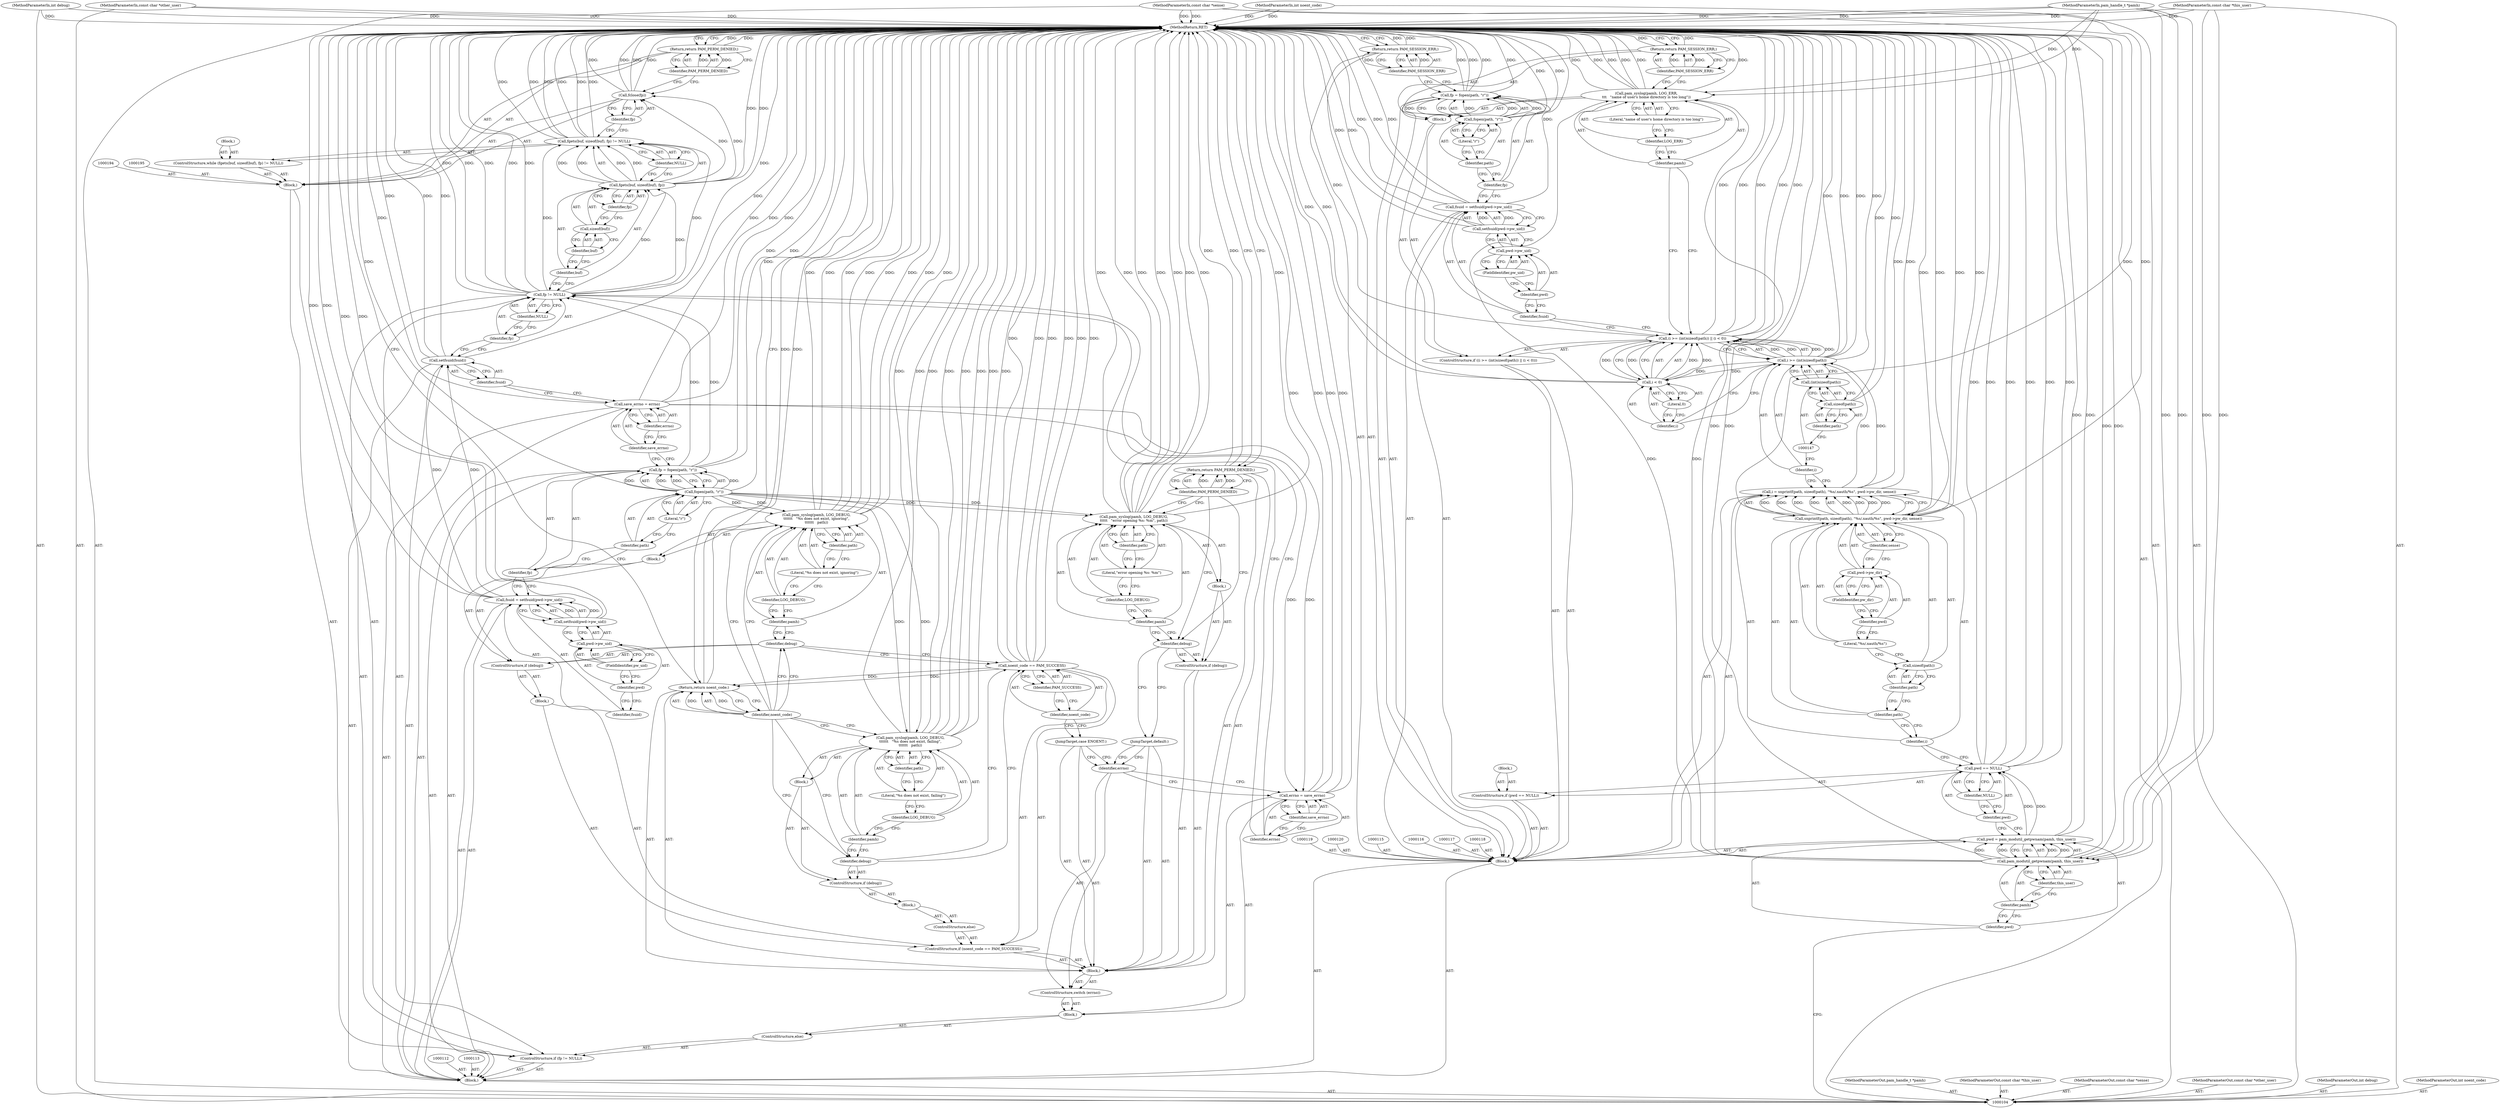 digraph "1_altlinux_ffe7058c70253d574b1963c7c93002bd410fddc9" {
"1000254" [label="(MethodReturn,RET)"];
"1000105" [label="(MethodParameterIn,pam_handle_t *pamh)"];
"1000350" [label="(MethodParameterOut,pam_handle_t *pamh)"];
"1000114" [label="(Block,)"];
"1000123" [label="(Call,pam_modutil_getpwnam(pamh, this_user))"];
"1000124" [label="(Identifier,pamh)"];
"1000125" [label="(Identifier,this_user)"];
"1000121" [label="(Call,pwd = pam_modutil_getpwnam(pamh, this_user))"];
"1000122" [label="(Identifier,pwd)"];
"1000127" [label="(Call,pwd == NULL)"];
"1000128" [label="(Identifier,pwd)"];
"1000129" [label="(Identifier,NULL)"];
"1000130" [label="(Block,)"];
"1000126" [label="(ControlStructure,if (pwd == NULL))"];
"1000131" [label="(Call,i = snprintf(path, sizeof(path), \"%s/.xauth/%s\", pwd->pw_dir, sense))"];
"1000132" [label="(Identifier,i)"];
"1000134" [label="(Identifier,path)"];
"1000135" [label="(Call,sizeof(path))"];
"1000136" [label="(Identifier,path)"];
"1000137" [label="(Literal,\"%s/.xauth/%s\")"];
"1000133" [label="(Call,snprintf(path, sizeof(path), \"%s/.xauth/%s\", pwd->pw_dir, sense))"];
"1000138" [label="(Call,pwd->pw_dir)"];
"1000139" [label="(Identifier,pwd)"];
"1000140" [label="(FieldIdentifier,pw_dir)"];
"1000141" [label="(Identifier,sense)"];
"1000142" [label="(ControlStructure,if ((i >= (int)sizeof(path)) || (i < 0)))"];
"1000146" [label="(Call,(int)sizeof(path))"];
"1000148" [label="(Call,sizeof(path))"];
"1000149" [label="(Identifier,path)"];
"1000150" [label="(Call,i < 0)"];
"1000151" [label="(Identifier,i)"];
"1000152" [label="(Literal,0)"];
"1000153" [label="(Block,)"];
"1000143" [label="(Call,(i >= (int)sizeof(path)) || (i < 0))"];
"1000144" [label="(Call,i >= (int)sizeof(path))"];
"1000145" [label="(Identifier,i)"];
"1000107" [label="(MethodParameterIn,const char *this_user)"];
"1000352" [label="(MethodParameterOut,const char *this_user)"];
"1000106" [label="(MethodParameterIn,const char *sense)"];
"1000351" [label="(MethodParameterOut,const char *sense)"];
"1000108" [label="(MethodParameterIn,const char *other_user)"];
"1000353" [label="(MethodParameterOut,const char *other_user)"];
"1000155" [label="(Identifier,pamh)"];
"1000156" [label="(Identifier,LOG_ERR)"];
"1000154" [label="(Call,pam_syslog(pamh, LOG_ERR,\n\t\t\t   \"name of user's home directory is too long\"))"];
"1000157" [label="(Literal,\"name of user's home directory is too long\")"];
"1000158" [label="(Return,return PAM_SESSION_ERR;)"];
"1000159" [label="(Identifier,PAM_SESSION_ERR)"];
"1000160" [label="(Call,fsuid = setfsuid(pwd->pw_uid))"];
"1000161" [label="(Identifier,fsuid)"];
"1000163" [label="(Call,pwd->pw_uid)"];
"1000164" [label="(Identifier,pwd)"];
"1000165" [label="(FieldIdentifier,pw_uid)"];
"1000162" [label="(Call,setfsuid(pwd->pw_uid))"];
"1000166" [label="(Call,fp = fopen(path, \"r\"))"];
"1000167" [label="(Identifier,fp)"];
"1000169" [label="(Identifier,path)"];
"1000170" [label="(Literal,\"r\")"];
"1000168" [label="(Call,fopen(path, \"r\"))"];
"1000171" [label="(Return,return PAM_SESSION_ERR;)"];
"1000172" [label="(Identifier,PAM_SESSION_ERR)"];
"1000175" [label="(Call,setfsuid(pwd->pw_uid))"];
"1000176" [label="(Call,pwd->pw_uid)"];
"1000177" [label="(Identifier,pwd)"];
"1000178" [label="(FieldIdentifier,pw_uid)"];
"1000173" [label="(Call,fsuid = setfsuid(pwd->pw_uid))"];
"1000174" [label="(Identifier,fsuid)"];
"1000181" [label="(Call,fopen(path, \"r\"))"];
"1000182" [label="(Identifier,path)"];
"1000183" [label="(Literal,\"r\")"];
"1000179" [label="(Call,fp = fopen(path, \"r\"))"];
"1000180" [label="(Identifier,fp)"];
"1000110" [label="(MethodParameterIn,int debug)"];
"1000355" [label="(MethodParameterOut,int debug)"];
"1000109" [label="(MethodParameterIn,int noent_code)"];
"1000354" [label="(MethodParameterOut,int noent_code)"];
"1000186" [label="(Identifier,errno)"];
"1000184" [label="(Call,save_errno = errno)"];
"1000185" [label="(Identifier,save_errno)"];
"1000188" [label="(Identifier,fsuid)"];
"1000187" [label="(Call,setfsuid(fsuid))"];
"1000190" [label="(Call,fp != NULL)"];
"1000191" [label="(Identifier,fp)"];
"1000192" [label="(Identifier,NULL)"];
"1000189" [label="(ControlStructure,if (fp != NULL))"];
"1000193" [label="(Block,)"];
"1000196" [label="(ControlStructure,while (fgets(buf, sizeof(buf), fp) != NULL))"];
"1000197" [label="(Call,fgets(buf, sizeof(buf), fp) != NULL)"];
"1000198" [label="(Call,fgets(buf, sizeof(buf), fp))"];
"1000199" [label="(Identifier,buf)"];
"1000200" [label="(Call,sizeof(buf))"];
"1000201" [label="(Identifier,buf)"];
"1000202" [label="(Identifier,fp)"];
"1000203" [label="(Identifier,NULL)"];
"1000204" [label="(Block,)"];
"1000205" [label="(Call,fclose(fp))"];
"1000206" [label="(Identifier,fp)"];
"1000207" [label="(Return,return PAM_PERM_DENIED;)"];
"1000208" [label="(Identifier,PAM_PERM_DENIED)"];
"1000111" [label="(Block,)"];
"1000209" [label="(ControlStructure,else)"];
"1000210" [label="(Block,)"];
"1000213" [label="(Identifier,save_errno)"];
"1000211" [label="(Call,errno = save_errno)"];
"1000212" [label="(Identifier,errno)"];
"1000215" [label="(Identifier,errno)"];
"1000216" [label="(Block,)"];
"1000214" [label="(ControlStructure,switch (errno))"];
"1000217" [label="(JumpTarget,case ENOENT:)"];
"1000221" [label="(Identifier,PAM_SUCCESS)"];
"1000218" [label="(ControlStructure,if (noent_code == PAM_SUCCESS))"];
"1000222" [label="(Block,)"];
"1000219" [label="(Call,noent_code == PAM_SUCCESS)"];
"1000220" [label="(Identifier,noent_code)"];
"1000225" [label="(Block,)"];
"1000223" [label="(ControlStructure,if (debug))"];
"1000224" [label="(Identifier,debug)"];
"1000227" [label="(Identifier,pamh)"];
"1000228" [label="(Identifier,LOG_DEBUG)"];
"1000226" [label="(Call,pam_syslog(pamh, LOG_DEBUG,\n\t\t\t\t\t\t   \"%s does not exist, ignoring\",\n\t\t\t\t\t\t   path))"];
"1000229" [label="(Literal,\"%s does not exist, ignoring\")"];
"1000230" [label="(Identifier,path)"];
"1000232" [label="(Block,)"];
"1000231" [label="(ControlStructure,else)"];
"1000235" [label="(Block,)"];
"1000233" [label="(ControlStructure,if (debug))"];
"1000234" [label="(Identifier,debug)"];
"1000237" [label="(Identifier,pamh)"];
"1000238" [label="(Identifier,LOG_DEBUG)"];
"1000236" [label="(Call,pam_syslog(pamh, LOG_DEBUG,\n\t\t\t\t\t\t   \"%s does not exist, failing\",\n\t\t\t\t\t\t   path))"];
"1000239" [label="(Literal,\"%s does not exist, failing\")"];
"1000240" [label="(Identifier,path)"];
"1000242" [label="(Identifier,noent_code)"];
"1000241" [label="(Return,return noent_code;)"];
"1000243" [label="(JumpTarget,default:)"];
"1000246" [label="(Block,)"];
"1000244" [label="(ControlStructure,if (debug))"];
"1000245" [label="(Identifier,debug)"];
"1000248" [label="(Identifier,pamh)"];
"1000249" [label="(Identifier,LOG_DEBUG)"];
"1000247" [label="(Call,pam_syslog(pamh, LOG_DEBUG,\n\t\t\t\t\t   \"error opening %s: %m\", path))"];
"1000251" [label="(Identifier,path)"];
"1000250" [label="(Literal,\"error opening %s: %m\")"];
"1000253" [label="(Identifier,PAM_PERM_DENIED)"];
"1000252" [label="(Return,return PAM_PERM_DENIED;)"];
"1000254" -> "1000104"  [label="AST: "];
"1000254" -> "1000158"  [label="CFG: "];
"1000254" -> "1000171"  [label="CFG: "];
"1000254" -> "1000207"  [label="CFG: "];
"1000254" -> "1000241"  [label="CFG: "];
"1000254" -> "1000252"  [label="CFG: "];
"1000187" -> "1000254"  [label="DDG: "];
"1000187" -> "1000254"  [label="DDG: "];
"1000184" -> "1000254"  [label="DDG: "];
"1000184" -> "1000254"  [label="DDG: "];
"1000179" -> "1000254"  [label="DDG: "];
"1000127" -> "1000254"  [label="DDG: "];
"1000127" -> "1000254"  [label="DDG: "];
"1000127" -> "1000254"  [label="DDG: "];
"1000131" -> "1000254"  [label="DDG: "];
"1000143" -> "1000254"  [label="DDG: "];
"1000143" -> "1000254"  [label="DDG: "];
"1000143" -> "1000254"  [label="DDG: "];
"1000205" -> "1000254"  [label="DDG: "];
"1000205" -> "1000254"  [label="DDG: "];
"1000181" -> "1000254"  [label="DDG: "];
"1000247" -> "1000254"  [label="DDG: "];
"1000247" -> "1000254"  [label="DDG: "];
"1000247" -> "1000254"  [label="DDG: "];
"1000247" -> "1000254"  [label="DDG: "];
"1000166" -> "1000254"  [label="DDG: "];
"1000166" -> "1000254"  [label="DDG: "];
"1000219" -> "1000254"  [label="DDG: "];
"1000219" -> "1000254"  [label="DDG: "];
"1000219" -> "1000254"  [label="DDG: "];
"1000123" -> "1000254"  [label="DDG: "];
"1000123" -> "1000254"  [label="DDG: "];
"1000226" -> "1000254"  [label="DDG: "];
"1000226" -> "1000254"  [label="DDG: "];
"1000226" -> "1000254"  [label="DDG: "];
"1000226" -> "1000254"  [label="DDG: "];
"1000108" -> "1000254"  [label="DDG: "];
"1000236" -> "1000254"  [label="DDG: "];
"1000236" -> "1000254"  [label="DDG: "];
"1000236" -> "1000254"  [label="DDG: "];
"1000236" -> "1000254"  [label="DDG: "];
"1000107" -> "1000254"  [label="DDG: "];
"1000150" -> "1000254"  [label="DDG: "];
"1000168" -> "1000254"  [label="DDG: "];
"1000190" -> "1000254"  [label="DDG: "];
"1000190" -> "1000254"  [label="DDG: "];
"1000190" -> "1000254"  [label="DDG: "];
"1000105" -> "1000254"  [label="DDG: "];
"1000121" -> "1000254"  [label="DDG: "];
"1000133" -> "1000254"  [label="DDG: "];
"1000133" -> "1000254"  [label="DDG: "];
"1000154" -> "1000254"  [label="DDG: "];
"1000154" -> "1000254"  [label="DDG: "];
"1000154" -> "1000254"  [label="DDG: "];
"1000197" -> "1000254"  [label="DDG: "];
"1000197" -> "1000254"  [label="DDG: "];
"1000197" -> "1000254"  [label="DDG: "];
"1000148" -> "1000254"  [label="DDG: "];
"1000175" -> "1000254"  [label="DDG: "];
"1000211" -> "1000254"  [label="DDG: "];
"1000211" -> "1000254"  [label="DDG: "];
"1000198" -> "1000254"  [label="DDG: "];
"1000110" -> "1000254"  [label="DDG: "];
"1000144" -> "1000254"  [label="DDG: "];
"1000144" -> "1000254"  [label="DDG: "];
"1000162" -> "1000254"  [label="DDG: "];
"1000160" -> "1000254"  [label="DDG: "];
"1000160" -> "1000254"  [label="DDG: "];
"1000106" -> "1000254"  [label="DDG: "];
"1000173" -> "1000254"  [label="DDG: "];
"1000109" -> "1000254"  [label="DDG: "];
"1000252" -> "1000254"  [label="DDG: "];
"1000241" -> "1000254"  [label="DDG: "];
"1000158" -> "1000254"  [label="DDG: "];
"1000207" -> "1000254"  [label="DDG: "];
"1000171" -> "1000254"  [label="DDG: "];
"1000105" -> "1000104"  [label="AST: "];
"1000105" -> "1000254"  [label="DDG: "];
"1000105" -> "1000123"  [label="DDG: "];
"1000105" -> "1000154"  [label="DDG: "];
"1000350" -> "1000104"  [label="AST: "];
"1000114" -> "1000111"  [label="AST: "];
"1000115" -> "1000114"  [label="AST: "];
"1000116" -> "1000114"  [label="AST: "];
"1000117" -> "1000114"  [label="AST: "];
"1000118" -> "1000114"  [label="AST: "];
"1000119" -> "1000114"  [label="AST: "];
"1000120" -> "1000114"  [label="AST: "];
"1000121" -> "1000114"  [label="AST: "];
"1000126" -> "1000114"  [label="AST: "];
"1000131" -> "1000114"  [label="AST: "];
"1000142" -> "1000114"  [label="AST: "];
"1000160" -> "1000114"  [label="AST: "];
"1000166" -> "1000114"  [label="AST: "];
"1000171" -> "1000114"  [label="AST: "];
"1000123" -> "1000121"  [label="AST: "];
"1000123" -> "1000125"  [label="CFG: "];
"1000124" -> "1000123"  [label="AST: "];
"1000125" -> "1000123"  [label="AST: "];
"1000121" -> "1000123"  [label="CFG: "];
"1000123" -> "1000254"  [label="DDG: "];
"1000123" -> "1000254"  [label="DDG: "];
"1000123" -> "1000121"  [label="DDG: "];
"1000123" -> "1000121"  [label="DDG: "];
"1000105" -> "1000123"  [label="DDG: "];
"1000107" -> "1000123"  [label="DDG: "];
"1000123" -> "1000154"  [label="DDG: "];
"1000124" -> "1000123"  [label="AST: "];
"1000124" -> "1000122"  [label="CFG: "];
"1000125" -> "1000124"  [label="CFG: "];
"1000125" -> "1000123"  [label="AST: "];
"1000125" -> "1000124"  [label="CFG: "];
"1000123" -> "1000125"  [label="CFG: "];
"1000121" -> "1000114"  [label="AST: "];
"1000121" -> "1000123"  [label="CFG: "];
"1000122" -> "1000121"  [label="AST: "];
"1000123" -> "1000121"  [label="AST: "];
"1000128" -> "1000121"  [label="CFG: "];
"1000121" -> "1000254"  [label="DDG: "];
"1000123" -> "1000121"  [label="DDG: "];
"1000123" -> "1000121"  [label="DDG: "];
"1000121" -> "1000127"  [label="DDG: "];
"1000122" -> "1000121"  [label="AST: "];
"1000122" -> "1000104"  [label="CFG: "];
"1000124" -> "1000122"  [label="CFG: "];
"1000127" -> "1000126"  [label="AST: "];
"1000127" -> "1000129"  [label="CFG: "];
"1000128" -> "1000127"  [label="AST: "];
"1000129" -> "1000127"  [label="AST: "];
"1000132" -> "1000127"  [label="CFG: "];
"1000127" -> "1000254"  [label="DDG: "];
"1000127" -> "1000254"  [label="DDG: "];
"1000127" -> "1000254"  [label="DDG: "];
"1000121" -> "1000127"  [label="DDG: "];
"1000128" -> "1000127"  [label="AST: "];
"1000128" -> "1000121"  [label="CFG: "];
"1000129" -> "1000128"  [label="CFG: "];
"1000129" -> "1000127"  [label="AST: "];
"1000129" -> "1000128"  [label="CFG: "];
"1000127" -> "1000129"  [label="CFG: "];
"1000130" -> "1000126"  [label="AST: "];
"1000126" -> "1000114"  [label="AST: "];
"1000127" -> "1000126"  [label="AST: "];
"1000130" -> "1000126"  [label="AST: "];
"1000131" -> "1000114"  [label="AST: "];
"1000131" -> "1000133"  [label="CFG: "];
"1000132" -> "1000131"  [label="AST: "];
"1000133" -> "1000131"  [label="AST: "];
"1000145" -> "1000131"  [label="CFG: "];
"1000131" -> "1000254"  [label="DDG: "];
"1000133" -> "1000131"  [label="DDG: "];
"1000133" -> "1000131"  [label="DDG: "];
"1000133" -> "1000131"  [label="DDG: "];
"1000133" -> "1000131"  [label="DDG: "];
"1000131" -> "1000144"  [label="DDG: "];
"1000132" -> "1000131"  [label="AST: "];
"1000132" -> "1000127"  [label="CFG: "];
"1000134" -> "1000132"  [label="CFG: "];
"1000134" -> "1000133"  [label="AST: "];
"1000134" -> "1000132"  [label="CFG: "];
"1000136" -> "1000134"  [label="CFG: "];
"1000135" -> "1000133"  [label="AST: "];
"1000135" -> "1000136"  [label="CFG: "];
"1000136" -> "1000135"  [label="AST: "];
"1000137" -> "1000135"  [label="CFG: "];
"1000136" -> "1000135"  [label="AST: "];
"1000136" -> "1000134"  [label="CFG: "];
"1000135" -> "1000136"  [label="CFG: "];
"1000137" -> "1000133"  [label="AST: "];
"1000137" -> "1000135"  [label="CFG: "];
"1000139" -> "1000137"  [label="CFG: "];
"1000133" -> "1000131"  [label="AST: "];
"1000133" -> "1000141"  [label="CFG: "];
"1000134" -> "1000133"  [label="AST: "];
"1000135" -> "1000133"  [label="AST: "];
"1000137" -> "1000133"  [label="AST: "];
"1000138" -> "1000133"  [label="AST: "];
"1000141" -> "1000133"  [label="AST: "];
"1000131" -> "1000133"  [label="CFG: "];
"1000133" -> "1000254"  [label="DDG: "];
"1000133" -> "1000254"  [label="DDG: "];
"1000133" -> "1000131"  [label="DDG: "];
"1000133" -> "1000131"  [label="DDG: "];
"1000133" -> "1000131"  [label="DDG: "];
"1000133" -> "1000131"  [label="DDG: "];
"1000106" -> "1000133"  [label="DDG: "];
"1000138" -> "1000133"  [label="AST: "];
"1000138" -> "1000140"  [label="CFG: "];
"1000139" -> "1000138"  [label="AST: "];
"1000140" -> "1000138"  [label="AST: "];
"1000141" -> "1000138"  [label="CFG: "];
"1000139" -> "1000138"  [label="AST: "];
"1000139" -> "1000137"  [label="CFG: "];
"1000140" -> "1000139"  [label="CFG: "];
"1000140" -> "1000138"  [label="AST: "];
"1000140" -> "1000139"  [label="CFG: "];
"1000138" -> "1000140"  [label="CFG: "];
"1000141" -> "1000133"  [label="AST: "];
"1000141" -> "1000138"  [label="CFG: "];
"1000133" -> "1000141"  [label="CFG: "];
"1000142" -> "1000114"  [label="AST: "];
"1000143" -> "1000142"  [label="AST: "];
"1000153" -> "1000142"  [label="AST: "];
"1000146" -> "1000144"  [label="AST: "];
"1000146" -> "1000148"  [label="CFG: "];
"1000147" -> "1000146"  [label="AST: "];
"1000148" -> "1000146"  [label="AST: "];
"1000144" -> "1000146"  [label="CFG: "];
"1000148" -> "1000146"  [label="AST: "];
"1000148" -> "1000149"  [label="CFG: "];
"1000149" -> "1000148"  [label="AST: "];
"1000146" -> "1000148"  [label="CFG: "];
"1000148" -> "1000254"  [label="DDG: "];
"1000149" -> "1000148"  [label="AST: "];
"1000149" -> "1000147"  [label="CFG: "];
"1000148" -> "1000149"  [label="CFG: "];
"1000150" -> "1000143"  [label="AST: "];
"1000150" -> "1000152"  [label="CFG: "];
"1000151" -> "1000150"  [label="AST: "];
"1000152" -> "1000150"  [label="AST: "];
"1000143" -> "1000150"  [label="CFG: "];
"1000150" -> "1000254"  [label="DDG: "];
"1000150" -> "1000143"  [label="DDG: "];
"1000150" -> "1000143"  [label="DDG: "];
"1000144" -> "1000150"  [label="DDG: "];
"1000151" -> "1000150"  [label="AST: "];
"1000151" -> "1000144"  [label="CFG: "];
"1000152" -> "1000151"  [label="CFG: "];
"1000152" -> "1000150"  [label="AST: "];
"1000152" -> "1000151"  [label="CFG: "];
"1000150" -> "1000152"  [label="CFG: "];
"1000153" -> "1000142"  [label="AST: "];
"1000154" -> "1000153"  [label="AST: "];
"1000158" -> "1000153"  [label="AST: "];
"1000143" -> "1000142"  [label="AST: "];
"1000143" -> "1000144"  [label="CFG: "];
"1000143" -> "1000150"  [label="CFG: "];
"1000144" -> "1000143"  [label="AST: "];
"1000150" -> "1000143"  [label="AST: "];
"1000155" -> "1000143"  [label="CFG: "];
"1000161" -> "1000143"  [label="CFG: "];
"1000143" -> "1000254"  [label="DDG: "];
"1000143" -> "1000254"  [label="DDG: "];
"1000143" -> "1000254"  [label="DDG: "];
"1000144" -> "1000143"  [label="DDG: "];
"1000144" -> "1000143"  [label="DDG: "];
"1000150" -> "1000143"  [label="DDG: "];
"1000150" -> "1000143"  [label="DDG: "];
"1000144" -> "1000143"  [label="AST: "];
"1000144" -> "1000146"  [label="CFG: "];
"1000145" -> "1000144"  [label="AST: "];
"1000146" -> "1000144"  [label="AST: "];
"1000151" -> "1000144"  [label="CFG: "];
"1000143" -> "1000144"  [label="CFG: "];
"1000144" -> "1000254"  [label="DDG: "];
"1000144" -> "1000254"  [label="DDG: "];
"1000144" -> "1000143"  [label="DDG: "];
"1000144" -> "1000143"  [label="DDG: "];
"1000131" -> "1000144"  [label="DDG: "];
"1000144" -> "1000150"  [label="DDG: "];
"1000145" -> "1000144"  [label="AST: "];
"1000145" -> "1000131"  [label="CFG: "];
"1000147" -> "1000145"  [label="CFG: "];
"1000107" -> "1000104"  [label="AST: "];
"1000107" -> "1000254"  [label="DDG: "];
"1000107" -> "1000123"  [label="DDG: "];
"1000352" -> "1000104"  [label="AST: "];
"1000106" -> "1000104"  [label="AST: "];
"1000106" -> "1000254"  [label="DDG: "];
"1000106" -> "1000133"  [label="DDG: "];
"1000351" -> "1000104"  [label="AST: "];
"1000108" -> "1000104"  [label="AST: "];
"1000108" -> "1000254"  [label="DDG: "];
"1000353" -> "1000104"  [label="AST: "];
"1000155" -> "1000154"  [label="AST: "];
"1000155" -> "1000143"  [label="CFG: "];
"1000156" -> "1000155"  [label="CFG: "];
"1000156" -> "1000154"  [label="AST: "];
"1000156" -> "1000155"  [label="CFG: "];
"1000157" -> "1000156"  [label="CFG: "];
"1000154" -> "1000153"  [label="AST: "];
"1000154" -> "1000157"  [label="CFG: "];
"1000155" -> "1000154"  [label="AST: "];
"1000156" -> "1000154"  [label="AST: "];
"1000157" -> "1000154"  [label="AST: "];
"1000159" -> "1000154"  [label="CFG: "];
"1000154" -> "1000254"  [label="DDG: "];
"1000154" -> "1000254"  [label="DDG: "];
"1000154" -> "1000254"  [label="DDG: "];
"1000123" -> "1000154"  [label="DDG: "];
"1000105" -> "1000154"  [label="DDG: "];
"1000157" -> "1000154"  [label="AST: "];
"1000157" -> "1000156"  [label="CFG: "];
"1000154" -> "1000157"  [label="CFG: "];
"1000158" -> "1000153"  [label="AST: "];
"1000158" -> "1000159"  [label="CFG: "];
"1000159" -> "1000158"  [label="AST: "];
"1000254" -> "1000158"  [label="CFG: "];
"1000158" -> "1000254"  [label="DDG: "];
"1000159" -> "1000158"  [label="DDG: "];
"1000159" -> "1000158"  [label="AST: "];
"1000159" -> "1000154"  [label="CFG: "];
"1000158" -> "1000159"  [label="CFG: "];
"1000159" -> "1000158"  [label="DDG: "];
"1000160" -> "1000114"  [label="AST: "];
"1000160" -> "1000162"  [label="CFG: "];
"1000161" -> "1000160"  [label="AST: "];
"1000162" -> "1000160"  [label="AST: "];
"1000167" -> "1000160"  [label="CFG: "];
"1000160" -> "1000254"  [label="DDG: "];
"1000160" -> "1000254"  [label="DDG: "];
"1000162" -> "1000160"  [label="DDG: "];
"1000161" -> "1000160"  [label="AST: "];
"1000161" -> "1000143"  [label="CFG: "];
"1000164" -> "1000161"  [label="CFG: "];
"1000163" -> "1000162"  [label="AST: "];
"1000163" -> "1000165"  [label="CFG: "];
"1000164" -> "1000163"  [label="AST: "];
"1000165" -> "1000163"  [label="AST: "];
"1000162" -> "1000163"  [label="CFG: "];
"1000164" -> "1000163"  [label="AST: "];
"1000164" -> "1000161"  [label="CFG: "];
"1000165" -> "1000164"  [label="CFG: "];
"1000165" -> "1000163"  [label="AST: "];
"1000165" -> "1000164"  [label="CFG: "];
"1000163" -> "1000165"  [label="CFG: "];
"1000162" -> "1000160"  [label="AST: "];
"1000162" -> "1000163"  [label="CFG: "];
"1000163" -> "1000162"  [label="AST: "];
"1000160" -> "1000162"  [label="CFG: "];
"1000162" -> "1000254"  [label="DDG: "];
"1000162" -> "1000160"  [label="DDG: "];
"1000166" -> "1000114"  [label="AST: "];
"1000166" -> "1000168"  [label="CFG: "];
"1000167" -> "1000166"  [label="AST: "];
"1000168" -> "1000166"  [label="AST: "];
"1000172" -> "1000166"  [label="CFG: "];
"1000166" -> "1000254"  [label="DDG: "];
"1000166" -> "1000254"  [label="DDG: "];
"1000168" -> "1000166"  [label="DDG: "];
"1000168" -> "1000166"  [label="DDG: "];
"1000167" -> "1000166"  [label="AST: "];
"1000167" -> "1000160"  [label="CFG: "];
"1000169" -> "1000167"  [label="CFG: "];
"1000169" -> "1000168"  [label="AST: "];
"1000169" -> "1000167"  [label="CFG: "];
"1000170" -> "1000169"  [label="CFG: "];
"1000170" -> "1000168"  [label="AST: "];
"1000170" -> "1000169"  [label="CFG: "];
"1000168" -> "1000170"  [label="CFG: "];
"1000168" -> "1000166"  [label="AST: "];
"1000168" -> "1000170"  [label="CFG: "];
"1000169" -> "1000168"  [label="AST: "];
"1000170" -> "1000168"  [label="AST: "];
"1000166" -> "1000168"  [label="CFG: "];
"1000168" -> "1000254"  [label="DDG: "];
"1000168" -> "1000166"  [label="DDG: "];
"1000168" -> "1000166"  [label="DDG: "];
"1000171" -> "1000114"  [label="AST: "];
"1000171" -> "1000172"  [label="CFG: "];
"1000172" -> "1000171"  [label="AST: "];
"1000254" -> "1000171"  [label="CFG: "];
"1000171" -> "1000254"  [label="DDG: "];
"1000172" -> "1000171"  [label="DDG: "];
"1000172" -> "1000171"  [label="AST: "];
"1000172" -> "1000166"  [label="CFG: "];
"1000171" -> "1000172"  [label="CFG: "];
"1000172" -> "1000171"  [label="DDG: "];
"1000175" -> "1000173"  [label="AST: "];
"1000175" -> "1000176"  [label="CFG: "];
"1000176" -> "1000175"  [label="AST: "];
"1000173" -> "1000175"  [label="CFG: "];
"1000175" -> "1000254"  [label="DDG: "];
"1000175" -> "1000173"  [label="DDG: "];
"1000176" -> "1000175"  [label="AST: "];
"1000176" -> "1000178"  [label="CFG: "];
"1000177" -> "1000176"  [label="AST: "];
"1000178" -> "1000176"  [label="AST: "];
"1000175" -> "1000176"  [label="CFG: "];
"1000177" -> "1000176"  [label="AST: "];
"1000177" -> "1000174"  [label="CFG: "];
"1000178" -> "1000177"  [label="CFG: "];
"1000178" -> "1000176"  [label="AST: "];
"1000178" -> "1000177"  [label="CFG: "];
"1000176" -> "1000178"  [label="CFG: "];
"1000173" -> "1000111"  [label="AST: "];
"1000173" -> "1000175"  [label="CFG: "];
"1000174" -> "1000173"  [label="AST: "];
"1000175" -> "1000173"  [label="AST: "];
"1000180" -> "1000173"  [label="CFG: "];
"1000173" -> "1000254"  [label="DDG: "];
"1000175" -> "1000173"  [label="DDG: "];
"1000173" -> "1000187"  [label="DDG: "];
"1000174" -> "1000173"  [label="AST: "];
"1000177" -> "1000174"  [label="CFG: "];
"1000181" -> "1000179"  [label="AST: "];
"1000181" -> "1000183"  [label="CFG: "];
"1000182" -> "1000181"  [label="AST: "];
"1000183" -> "1000181"  [label="AST: "];
"1000179" -> "1000181"  [label="CFG: "];
"1000181" -> "1000254"  [label="DDG: "];
"1000181" -> "1000179"  [label="DDG: "];
"1000181" -> "1000179"  [label="DDG: "];
"1000181" -> "1000226"  [label="DDG: "];
"1000181" -> "1000236"  [label="DDG: "];
"1000181" -> "1000247"  [label="DDG: "];
"1000182" -> "1000181"  [label="AST: "];
"1000182" -> "1000180"  [label="CFG: "];
"1000183" -> "1000182"  [label="CFG: "];
"1000183" -> "1000181"  [label="AST: "];
"1000183" -> "1000182"  [label="CFG: "];
"1000181" -> "1000183"  [label="CFG: "];
"1000179" -> "1000111"  [label="AST: "];
"1000179" -> "1000181"  [label="CFG: "];
"1000180" -> "1000179"  [label="AST: "];
"1000181" -> "1000179"  [label="AST: "];
"1000185" -> "1000179"  [label="CFG: "];
"1000179" -> "1000254"  [label="DDG: "];
"1000181" -> "1000179"  [label="DDG: "];
"1000181" -> "1000179"  [label="DDG: "];
"1000179" -> "1000190"  [label="DDG: "];
"1000180" -> "1000179"  [label="AST: "];
"1000180" -> "1000173"  [label="CFG: "];
"1000182" -> "1000180"  [label="CFG: "];
"1000110" -> "1000104"  [label="AST: "];
"1000110" -> "1000254"  [label="DDG: "];
"1000355" -> "1000104"  [label="AST: "];
"1000109" -> "1000104"  [label="AST: "];
"1000109" -> "1000254"  [label="DDG: "];
"1000354" -> "1000104"  [label="AST: "];
"1000186" -> "1000184"  [label="AST: "];
"1000186" -> "1000185"  [label="CFG: "];
"1000184" -> "1000186"  [label="CFG: "];
"1000184" -> "1000111"  [label="AST: "];
"1000184" -> "1000186"  [label="CFG: "];
"1000185" -> "1000184"  [label="AST: "];
"1000186" -> "1000184"  [label="AST: "];
"1000188" -> "1000184"  [label="CFG: "];
"1000184" -> "1000254"  [label="DDG: "];
"1000184" -> "1000254"  [label="DDG: "];
"1000184" -> "1000211"  [label="DDG: "];
"1000185" -> "1000184"  [label="AST: "];
"1000185" -> "1000179"  [label="CFG: "];
"1000186" -> "1000185"  [label="CFG: "];
"1000188" -> "1000187"  [label="AST: "];
"1000188" -> "1000184"  [label="CFG: "];
"1000187" -> "1000188"  [label="CFG: "];
"1000187" -> "1000111"  [label="AST: "];
"1000187" -> "1000188"  [label="CFG: "];
"1000188" -> "1000187"  [label="AST: "];
"1000191" -> "1000187"  [label="CFG: "];
"1000187" -> "1000254"  [label="DDG: "];
"1000187" -> "1000254"  [label="DDG: "];
"1000173" -> "1000187"  [label="DDG: "];
"1000190" -> "1000189"  [label="AST: "];
"1000190" -> "1000192"  [label="CFG: "];
"1000191" -> "1000190"  [label="AST: "];
"1000192" -> "1000190"  [label="AST: "];
"1000199" -> "1000190"  [label="CFG: "];
"1000212" -> "1000190"  [label="CFG: "];
"1000190" -> "1000254"  [label="DDG: "];
"1000190" -> "1000254"  [label="DDG: "];
"1000190" -> "1000254"  [label="DDG: "];
"1000179" -> "1000190"  [label="DDG: "];
"1000190" -> "1000198"  [label="DDG: "];
"1000190" -> "1000197"  [label="DDG: "];
"1000191" -> "1000190"  [label="AST: "];
"1000191" -> "1000187"  [label="CFG: "];
"1000192" -> "1000191"  [label="CFG: "];
"1000192" -> "1000190"  [label="AST: "];
"1000192" -> "1000191"  [label="CFG: "];
"1000190" -> "1000192"  [label="CFG: "];
"1000189" -> "1000111"  [label="AST: "];
"1000190" -> "1000189"  [label="AST: "];
"1000193" -> "1000189"  [label="AST: "];
"1000209" -> "1000189"  [label="AST: "];
"1000193" -> "1000189"  [label="AST: "];
"1000194" -> "1000193"  [label="AST: "];
"1000195" -> "1000193"  [label="AST: "];
"1000196" -> "1000193"  [label="AST: "];
"1000205" -> "1000193"  [label="AST: "];
"1000207" -> "1000193"  [label="AST: "];
"1000196" -> "1000193"  [label="AST: "];
"1000197" -> "1000196"  [label="AST: "];
"1000204" -> "1000196"  [label="AST: "];
"1000197" -> "1000196"  [label="AST: "];
"1000197" -> "1000203"  [label="CFG: "];
"1000198" -> "1000197"  [label="AST: "];
"1000203" -> "1000197"  [label="AST: "];
"1000206" -> "1000197"  [label="CFG: "];
"1000197" -> "1000254"  [label="DDG: "];
"1000197" -> "1000254"  [label="DDG: "];
"1000197" -> "1000254"  [label="DDG: "];
"1000198" -> "1000197"  [label="DDG: "];
"1000198" -> "1000197"  [label="DDG: "];
"1000190" -> "1000197"  [label="DDG: "];
"1000198" -> "1000197"  [label="AST: "];
"1000198" -> "1000202"  [label="CFG: "];
"1000199" -> "1000198"  [label="AST: "];
"1000200" -> "1000198"  [label="AST: "];
"1000202" -> "1000198"  [label="AST: "];
"1000203" -> "1000198"  [label="CFG: "];
"1000198" -> "1000254"  [label="DDG: "];
"1000198" -> "1000197"  [label="DDG: "];
"1000198" -> "1000197"  [label="DDG: "];
"1000190" -> "1000198"  [label="DDG: "];
"1000198" -> "1000205"  [label="DDG: "];
"1000199" -> "1000198"  [label="AST: "];
"1000199" -> "1000190"  [label="CFG: "];
"1000201" -> "1000199"  [label="CFG: "];
"1000200" -> "1000198"  [label="AST: "];
"1000200" -> "1000201"  [label="CFG: "];
"1000201" -> "1000200"  [label="AST: "];
"1000202" -> "1000200"  [label="CFG: "];
"1000201" -> "1000200"  [label="AST: "];
"1000201" -> "1000199"  [label="CFG: "];
"1000200" -> "1000201"  [label="CFG: "];
"1000202" -> "1000198"  [label="AST: "];
"1000202" -> "1000200"  [label="CFG: "];
"1000198" -> "1000202"  [label="CFG: "];
"1000203" -> "1000197"  [label="AST: "];
"1000203" -> "1000198"  [label="CFG: "];
"1000197" -> "1000203"  [label="CFG: "];
"1000204" -> "1000196"  [label="AST: "];
"1000205" -> "1000193"  [label="AST: "];
"1000205" -> "1000206"  [label="CFG: "];
"1000206" -> "1000205"  [label="AST: "];
"1000208" -> "1000205"  [label="CFG: "];
"1000205" -> "1000254"  [label="DDG: "];
"1000205" -> "1000254"  [label="DDG: "];
"1000198" -> "1000205"  [label="DDG: "];
"1000206" -> "1000205"  [label="AST: "];
"1000206" -> "1000197"  [label="CFG: "];
"1000205" -> "1000206"  [label="CFG: "];
"1000207" -> "1000193"  [label="AST: "];
"1000207" -> "1000208"  [label="CFG: "];
"1000208" -> "1000207"  [label="AST: "];
"1000254" -> "1000207"  [label="CFG: "];
"1000207" -> "1000254"  [label="DDG: "];
"1000208" -> "1000207"  [label="DDG: "];
"1000208" -> "1000207"  [label="AST: "];
"1000208" -> "1000205"  [label="CFG: "];
"1000207" -> "1000208"  [label="CFG: "];
"1000208" -> "1000207"  [label="DDG: "];
"1000111" -> "1000104"  [label="AST: "];
"1000112" -> "1000111"  [label="AST: "];
"1000113" -> "1000111"  [label="AST: "];
"1000114" -> "1000111"  [label="AST: "];
"1000173" -> "1000111"  [label="AST: "];
"1000179" -> "1000111"  [label="AST: "];
"1000184" -> "1000111"  [label="AST: "];
"1000187" -> "1000111"  [label="AST: "];
"1000189" -> "1000111"  [label="AST: "];
"1000209" -> "1000189"  [label="AST: "];
"1000210" -> "1000209"  [label="AST: "];
"1000210" -> "1000209"  [label="AST: "];
"1000211" -> "1000210"  [label="AST: "];
"1000214" -> "1000210"  [label="AST: "];
"1000213" -> "1000211"  [label="AST: "];
"1000213" -> "1000212"  [label="CFG: "];
"1000211" -> "1000213"  [label="CFG: "];
"1000211" -> "1000210"  [label="AST: "];
"1000211" -> "1000213"  [label="CFG: "];
"1000212" -> "1000211"  [label="AST: "];
"1000213" -> "1000211"  [label="AST: "];
"1000215" -> "1000211"  [label="CFG: "];
"1000211" -> "1000254"  [label="DDG: "];
"1000211" -> "1000254"  [label="DDG: "];
"1000184" -> "1000211"  [label="DDG: "];
"1000212" -> "1000211"  [label="AST: "];
"1000212" -> "1000190"  [label="CFG: "];
"1000213" -> "1000212"  [label="CFG: "];
"1000215" -> "1000214"  [label="AST: "];
"1000215" -> "1000211"  [label="CFG: "];
"1000217" -> "1000215"  [label="CFG: "];
"1000243" -> "1000215"  [label="CFG: "];
"1000216" -> "1000214"  [label="AST: "];
"1000217" -> "1000216"  [label="AST: "];
"1000218" -> "1000216"  [label="AST: "];
"1000241" -> "1000216"  [label="AST: "];
"1000243" -> "1000216"  [label="AST: "];
"1000244" -> "1000216"  [label="AST: "];
"1000252" -> "1000216"  [label="AST: "];
"1000214" -> "1000210"  [label="AST: "];
"1000215" -> "1000214"  [label="AST: "];
"1000216" -> "1000214"  [label="AST: "];
"1000217" -> "1000216"  [label="AST: "];
"1000217" -> "1000215"  [label="CFG: "];
"1000220" -> "1000217"  [label="CFG: "];
"1000221" -> "1000219"  [label="AST: "];
"1000221" -> "1000220"  [label="CFG: "];
"1000219" -> "1000221"  [label="CFG: "];
"1000218" -> "1000216"  [label="AST: "];
"1000219" -> "1000218"  [label="AST: "];
"1000222" -> "1000218"  [label="AST: "];
"1000231" -> "1000218"  [label="AST: "];
"1000222" -> "1000218"  [label="AST: "];
"1000223" -> "1000222"  [label="AST: "];
"1000219" -> "1000218"  [label="AST: "];
"1000219" -> "1000221"  [label="CFG: "];
"1000220" -> "1000219"  [label="AST: "];
"1000221" -> "1000219"  [label="AST: "];
"1000224" -> "1000219"  [label="CFG: "];
"1000234" -> "1000219"  [label="CFG: "];
"1000219" -> "1000254"  [label="DDG: "];
"1000219" -> "1000254"  [label="DDG: "];
"1000219" -> "1000254"  [label="DDG: "];
"1000219" -> "1000241"  [label="DDG: "];
"1000220" -> "1000219"  [label="AST: "];
"1000220" -> "1000217"  [label="CFG: "];
"1000221" -> "1000220"  [label="CFG: "];
"1000225" -> "1000223"  [label="AST: "];
"1000226" -> "1000225"  [label="AST: "];
"1000223" -> "1000222"  [label="AST: "];
"1000224" -> "1000223"  [label="AST: "];
"1000225" -> "1000223"  [label="AST: "];
"1000224" -> "1000223"  [label="AST: "];
"1000224" -> "1000219"  [label="CFG: "];
"1000227" -> "1000224"  [label="CFG: "];
"1000242" -> "1000224"  [label="CFG: "];
"1000227" -> "1000226"  [label="AST: "];
"1000227" -> "1000224"  [label="CFG: "];
"1000228" -> "1000227"  [label="CFG: "];
"1000228" -> "1000226"  [label="AST: "];
"1000228" -> "1000227"  [label="CFG: "];
"1000229" -> "1000228"  [label="CFG: "];
"1000226" -> "1000225"  [label="AST: "];
"1000226" -> "1000230"  [label="CFG: "];
"1000227" -> "1000226"  [label="AST: "];
"1000228" -> "1000226"  [label="AST: "];
"1000229" -> "1000226"  [label="AST: "];
"1000230" -> "1000226"  [label="AST: "];
"1000242" -> "1000226"  [label="CFG: "];
"1000226" -> "1000254"  [label="DDG: "];
"1000226" -> "1000254"  [label="DDG: "];
"1000226" -> "1000254"  [label="DDG: "];
"1000226" -> "1000254"  [label="DDG: "];
"1000181" -> "1000226"  [label="DDG: "];
"1000229" -> "1000226"  [label="AST: "];
"1000229" -> "1000228"  [label="CFG: "];
"1000230" -> "1000229"  [label="CFG: "];
"1000230" -> "1000226"  [label="AST: "];
"1000230" -> "1000229"  [label="CFG: "];
"1000226" -> "1000230"  [label="CFG: "];
"1000232" -> "1000231"  [label="AST: "];
"1000233" -> "1000232"  [label="AST: "];
"1000231" -> "1000218"  [label="AST: "];
"1000232" -> "1000231"  [label="AST: "];
"1000235" -> "1000233"  [label="AST: "];
"1000236" -> "1000235"  [label="AST: "];
"1000233" -> "1000232"  [label="AST: "];
"1000234" -> "1000233"  [label="AST: "];
"1000235" -> "1000233"  [label="AST: "];
"1000234" -> "1000233"  [label="AST: "];
"1000234" -> "1000219"  [label="CFG: "];
"1000237" -> "1000234"  [label="CFG: "];
"1000242" -> "1000234"  [label="CFG: "];
"1000237" -> "1000236"  [label="AST: "];
"1000237" -> "1000234"  [label="CFG: "];
"1000238" -> "1000237"  [label="CFG: "];
"1000238" -> "1000236"  [label="AST: "];
"1000238" -> "1000237"  [label="CFG: "];
"1000239" -> "1000238"  [label="CFG: "];
"1000236" -> "1000235"  [label="AST: "];
"1000236" -> "1000240"  [label="CFG: "];
"1000237" -> "1000236"  [label="AST: "];
"1000238" -> "1000236"  [label="AST: "];
"1000239" -> "1000236"  [label="AST: "];
"1000240" -> "1000236"  [label="AST: "];
"1000242" -> "1000236"  [label="CFG: "];
"1000236" -> "1000254"  [label="DDG: "];
"1000236" -> "1000254"  [label="DDG: "];
"1000236" -> "1000254"  [label="DDG: "];
"1000236" -> "1000254"  [label="DDG: "];
"1000181" -> "1000236"  [label="DDG: "];
"1000239" -> "1000236"  [label="AST: "];
"1000239" -> "1000238"  [label="CFG: "];
"1000240" -> "1000239"  [label="CFG: "];
"1000240" -> "1000236"  [label="AST: "];
"1000240" -> "1000239"  [label="CFG: "];
"1000236" -> "1000240"  [label="CFG: "];
"1000242" -> "1000241"  [label="AST: "];
"1000242" -> "1000226"  [label="CFG: "];
"1000242" -> "1000224"  [label="CFG: "];
"1000242" -> "1000236"  [label="CFG: "];
"1000242" -> "1000234"  [label="CFG: "];
"1000241" -> "1000242"  [label="CFG: "];
"1000242" -> "1000241"  [label="DDG: "];
"1000241" -> "1000216"  [label="AST: "];
"1000241" -> "1000242"  [label="CFG: "];
"1000242" -> "1000241"  [label="AST: "];
"1000254" -> "1000241"  [label="CFG: "];
"1000241" -> "1000254"  [label="DDG: "];
"1000242" -> "1000241"  [label="DDG: "];
"1000219" -> "1000241"  [label="DDG: "];
"1000243" -> "1000216"  [label="AST: "];
"1000243" -> "1000215"  [label="CFG: "];
"1000245" -> "1000243"  [label="CFG: "];
"1000246" -> "1000244"  [label="AST: "];
"1000247" -> "1000246"  [label="AST: "];
"1000244" -> "1000216"  [label="AST: "];
"1000245" -> "1000244"  [label="AST: "];
"1000246" -> "1000244"  [label="AST: "];
"1000245" -> "1000244"  [label="AST: "];
"1000245" -> "1000243"  [label="CFG: "];
"1000248" -> "1000245"  [label="CFG: "];
"1000253" -> "1000245"  [label="CFG: "];
"1000248" -> "1000247"  [label="AST: "];
"1000248" -> "1000245"  [label="CFG: "];
"1000249" -> "1000248"  [label="CFG: "];
"1000249" -> "1000247"  [label="AST: "];
"1000249" -> "1000248"  [label="CFG: "];
"1000250" -> "1000249"  [label="CFG: "];
"1000247" -> "1000246"  [label="AST: "];
"1000247" -> "1000251"  [label="CFG: "];
"1000248" -> "1000247"  [label="AST: "];
"1000249" -> "1000247"  [label="AST: "];
"1000250" -> "1000247"  [label="AST: "];
"1000251" -> "1000247"  [label="AST: "];
"1000253" -> "1000247"  [label="CFG: "];
"1000247" -> "1000254"  [label="DDG: "];
"1000247" -> "1000254"  [label="DDG: "];
"1000247" -> "1000254"  [label="DDG: "];
"1000247" -> "1000254"  [label="DDG: "];
"1000181" -> "1000247"  [label="DDG: "];
"1000251" -> "1000247"  [label="AST: "];
"1000251" -> "1000250"  [label="CFG: "];
"1000247" -> "1000251"  [label="CFG: "];
"1000250" -> "1000247"  [label="AST: "];
"1000250" -> "1000249"  [label="CFG: "];
"1000251" -> "1000250"  [label="CFG: "];
"1000253" -> "1000252"  [label="AST: "];
"1000253" -> "1000247"  [label="CFG: "];
"1000253" -> "1000245"  [label="CFG: "];
"1000252" -> "1000253"  [label="CFG: "];
"1000253" -> "1000252"  [label="DDG: "];
"1000252" -> "1000216"  [label="AST: "];
"1000252" -> "1000253"  [label="CFG: "];
"1000253" -> "1000252"  [label="AST: "];
"1000254" -> "1000252"  [label="CFG: "];
"1000252" -> "1000254"  [label="DDG: "];
"1000253" -> "1000252"  [label="DDG: "];
}
